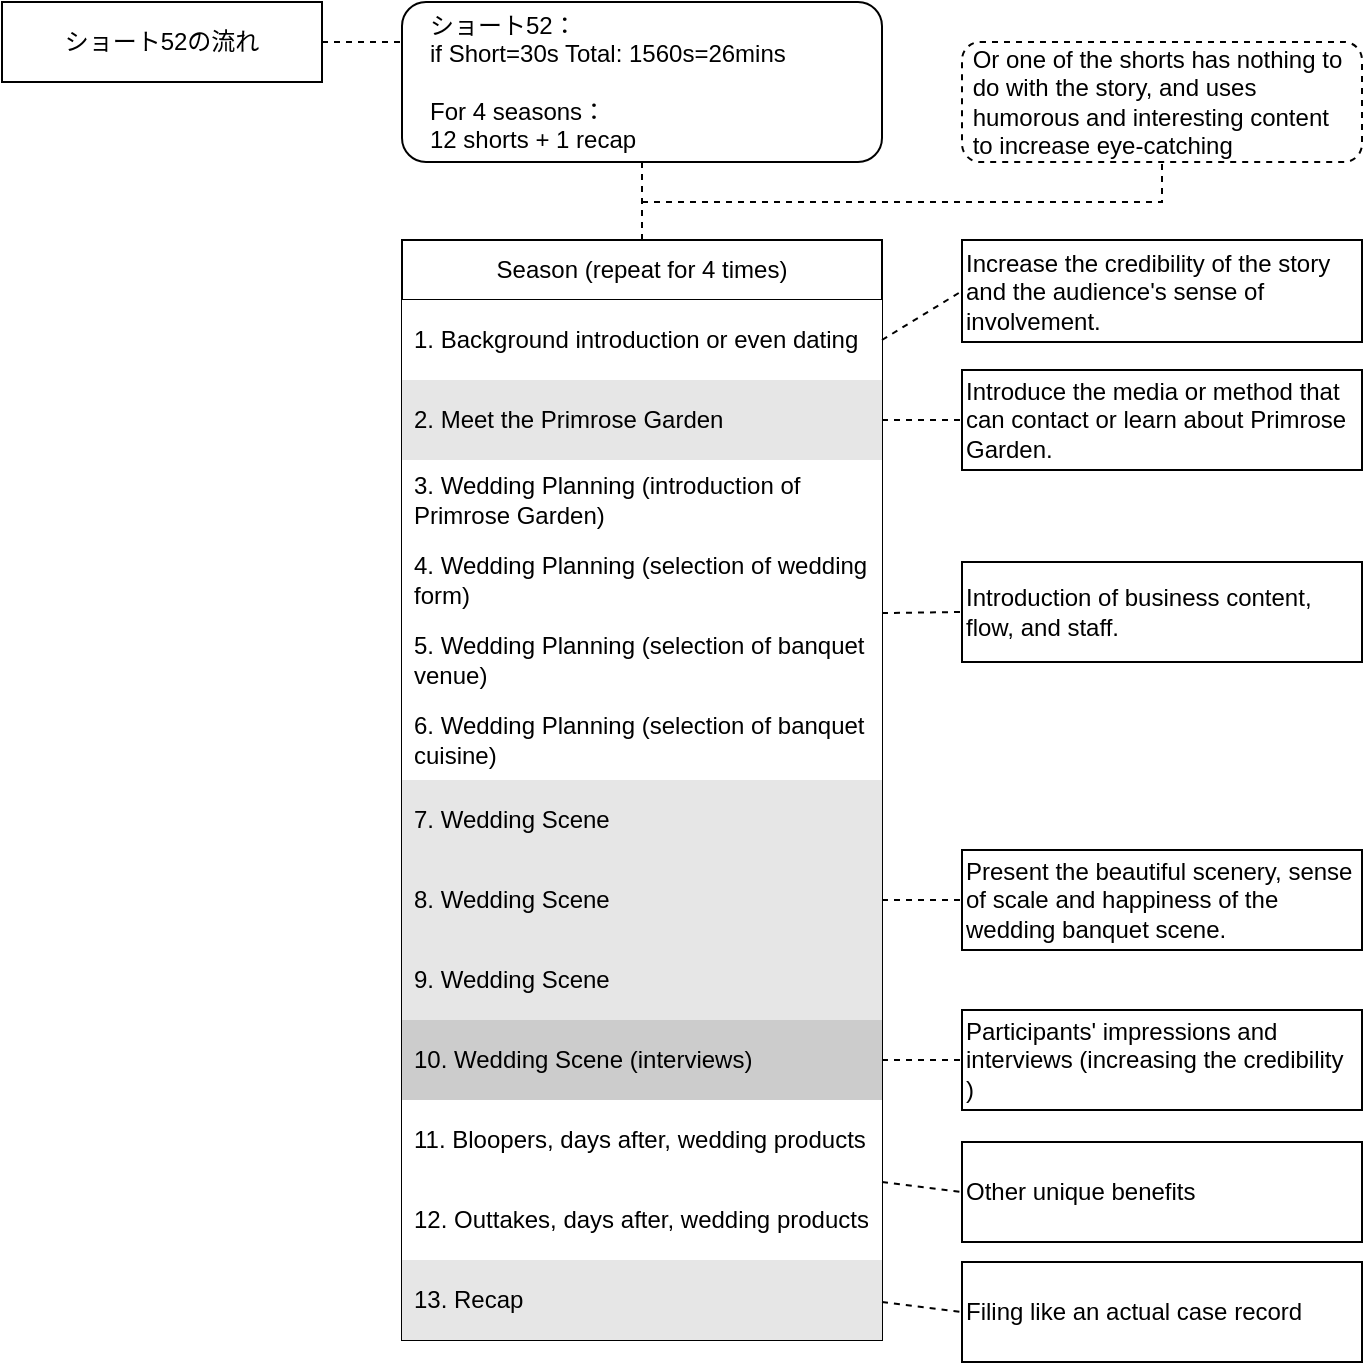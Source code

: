 <mxfile version="20.8.17" type="github">
  <diagram name="第 1 页" id="QphtTLHyzabLkcDR0NQY">
    <mxGraphModel dx="1030" dy="841" grid="1" gridSize="10" guides="1" tooltips="1" connect="1" arrows="1" fold="1" page="1" pageScale="1" pageWidth="1169" pageHeight="827" math="0" shadow="0">
      <root>
        <mxCell id="0" />
        <mxCell id="1" parent="0" />
        <mxCell id="XRTO34nemUw1Eli-27_c-1" value="ショート52の流れ" style="rounded=0;whiteSpace=wrap;html=1;" parent="1" vertex="1">
          <mxGeometry x="40" y="80" width="160" height="40" as="geometry" />
        </mxCell>
        <mxCell id="XRTO34nemUw1Eli-27_c-2" value="　ショート52：&lt;br&gt;　if Short=30s Total: 1560s=26mins&lt;br&gt;&lt;br&gt;　For 4 seasons：&lt;br&gt;　12 shorts + 1 recap" style="rounded=1;whiteSpace=wrap;html=1;align=left;" parent="1" vertex="1">
          <mxGeometry x="240" y="80" width="240" height="80" as="geometry" />
        </mxCell>
        <mxCell id="XRTO34nemUw1Eli-27_c-3" value="" style="endArrow=none;dashed=1;html=1;rounded=0;exitX=1;exitY=0.5;exitDx=0;exitDy=0;entryX=0;entryY=0.25;entryDx=0;entryDy=0;" parent="1" source="XRTO34nemUw1Eli-27_c-1" target="XRTO34nemUw1Eli-27_c-2" edge="1">
          <mxGeometry width="50" height="50" relative="1" as="geometry">
            <mxPoint x="430" y="370" as="sourcePoint" />
            <mxPoint x="480" y="320" as="targetPoint" />
            <Array as="points" />
          </mxGeometry>
        </mxCell>
        <mxCell id="XRTO34nemUw1Eli-27_c-5" value="Season (repeat for 4 times)" style="swimlane;fontStyle=0;childLayout=stackLayout;horizontal=1;startSize=30;horizontalStack=0;resizeParent=1;resizeParentMax=0;resizeLast=0;collapsible=1;marginBottom=0;whiteSpace=wrap;html=1;" parent="1" vertex="1">
          <mxGeometry x="240" y="199" width="240" height="550" as="geometry">
            <mxRectangle x="280" y="200" width="80" height="30" as="alternateBounds" />
          </mxGeometry>
        </mxCell>
        <mxCell id="XRTO34nemUw1Eli-27_c-6" value="1. Background introduction or even dating" style="text;strokeColor=none;fillColor=default;align=left;verticalAlign=middle;spacingLeft=4;spacingRight=4;overflow=hidden;points=[[0,0.5],[1,0.5]];portConstraint=eastwest;rotatable=0;whiteSpace=wrap;html=1;labelBorderColor=none;" parent="XRTO34nemUw1Eli-27_c-5" vertex="1">
          <mxGeometry y="30" width="240" height="40" as="geometry" />
        </mxCell>
        <mxCell id="XRTO34nemUw1Eli-27_c-17" value="2. Meet the Primrose Garden" style="text;strokeColor=none;fillColor=#E6E6E6;align=left;verticalAlign=middle;spacingLeft=4;spacingRight=4;overflow=hidden;points=[[0,0.5],[1,0.5]];portConstraint=eastwest;rotatable=0;whiteSpace=wrap;html=1;labelBorderColor=none;" parent="XRTO34nemUw1Eli-27_c-5" vertex="1">
          <mxGeometry y="70" width="240" height="40" as="geometry" />
        </mxCell>
        <mxCell id="XRTO34nemUw1Eli-27_c-7" value="3. Wedding Planning (introduction of Primrose Garden)" style="text;strokeColor=none;fillColor=default;align=left;verticalAlign=middle;spacingLeft=4;spacingRight=4;overflow=hidden;points=[[0,0.5],[1,0.5]];portConstraint=eastwest;rotatable=0;whiteSpace=wrap;html=1;labelBorderColor=none;" parent="XRTO34nemUw1Eli-27_c-5" vertex="1">
          <mxGeometry y="110" width="240" height="40" as="geometry" />
        </mxCell>
        <mxCell id="XRTO34nemUw1Eli-27_c-8" value="4. Wedding Planning (selection of wedding form)" style="text;strokeColor=none;fillColor=default;align=left;verticalAlign=middle;spacingLeft=4;spacingRight=4;overflow=hidden;points=[[0,0.5],[1,0.5]];portConstraint=eastwest;rotatable=0;whiteSpace=wrap;html=1;labelBorderColor=none;" parent="XRTO34nemUw1Eli-27_c-5" vertex="1">
          <mxGeometry y="150" width="240" height="40" as="geometry" />
        </mxCell>
        <mxCell id="XRTO34nemUw1Eli-27_c-22" value="5. Wedding Planning (selection of&amp;nbsp;banquet venue)" style="text;strokeColor=none;fillColor=default;align=left;verticalAlign=middle;spacingLeft=4;spacingRight=4;overflow=hidden;points=[[0,0.5],[1,0.5]];portConstraint=eastwest;rotatable=0;whiteSpace=wrap;html=1;labelBorderColor=none;" parent="XRTO34nemUw1Eli-27_c-5" vertex="1">
          <mxGeometry y="190" width="240" height="40" as="geometry" />
        </mxCell>
        <mxCell id="XRTO34nemUw1Eli-27_c-23" value="6. Wedding Planning (selection of&amp;nbsp;banquet cuisine)" style="text;strokeColor=none;fillColor=default;align=left;verticalAlign=middle;spacingLeft=4;spacingRight=4;overflow=hidden;points=[[0,0.5],[1,0.5]];portConstraint=eastwest;rotatable=0;whiteSpace=wrap;html=1;labelBorderColor=none;" parent="XRTO34nemUw1Eli-27_c-5" vertex="1">
          <mxGeometry y="230" width="240" height="40" as="geometry" />
        </mxCell>
        <mxCell id="XRTO34nemUw1Eli-27_c-24" value="7. Wedding Scene" style="text;strokeColor=none;fillColor=#E6E6E6;align=left;verticalAlign=middle;spacingLeft=4;spacingRight=4;overflow=hidden;points=[[0,0.5],[1,0.5]];portConstraint=eastwest;rotatable=0;whiteSpace=wrap;html=1;" parent="XRTO34nemUw1Eli-27_c-5" vertex="1">
          <mxGeometry y="270" width="240" height="40" as="geometry" />
        </mxCell>
        <mxCell id="XRTO34nemUw1Eli-27_c-25" value="8. Wedding Scene" style="text;strokeColor=none;fillColor=#E6E6E6;align=left;verticalAlign=middle;spacingLeft=4;spacingRight=4;overflow=hidden;points=[[0,0.5],[1,0.5]];portConstraint=eastwest;rotatable=0;whiteSpace=wrap;html=1;" parent="XRTO34nemUw1Eli-27_c-5" vertex="1">
          <mxGeometry y="310" width="240" height="40" as="geometry" />
        </mxCell>
        <mxCell id="XRTO34nemUw1Eli-27_c-26" value="9. Wedding Scene" style="text;strokeColor=none;fillColor=#E6E6E6;align=left;verticalAlign=middle;spacingLeft=4;spacingRight=4;overflow=hidden;points=[[0,0.5],[1,0.5]];portConstraint=eastwest;rotatable=0;whiteSpace=wrap;html=1;" parent="XRTO34nemUw1Eli-27_c-5" vertex="1">
          <mxGeometry y="350" width="240" height="40" as="geometry" />
        </mxCell>
        <mxCell id="XRTO34nemUw1Eli-27_c-27" value="10. Wedding Scene (interviews)" style="text;strokeColor=none;fillColor=#CCCCCC;align=left;verticalAlign=middle;spacingLeft=4;spacingRight=4;overflow=hidden;points=[[0,0.5],[1,0.5]];portConstraint=eastwest;rotatable=0;whiteSpace=wrap;html=1;" parent="XRTO34nemUw1Eli-27_c-5" vertex="1">
          <mxGeometry y="390" width="240" height="40" as="geometry" />
        </mxCell>
        <mxCell id="XRTO34nemUw1Eli-27_c-28" value="11.&amp;nbsp;Bloopers, days after, wedding products" style="text;strokeColor=none;fillColor=default;align=left;verticalAlign=middle;spacingLeft=4;spacingRight=4;overflow=hidden;points=[[0,0.5],[1,0.5]];portConstraint=eastwest;rotatable=0;whiteSpace=wrap;html=1;" parent="XRTO34nemUw1Eli-27_c-5" vertex="1">
          <mxGeometry y="430" width="240" height="40" as="geometry" />
        </mxCell>
        <mxCell id="XRTO34nemUw1Eli-27_c-11" value="12.&amp;nbsp;Outtakes, days after, wedding products" style="text;strokeColor=none;fillColor=default;align=left;verticalAlign=middle;spacingLeft=4;spacingRight=4;overflow=hidden;points=[[0,0.5],[1,0.5]];portConstraint=eastwest;rotatable=0;whiteSpace=wrap;html=1;" parent="XRTO34nemUw1Eli-27_c-5" vertex="1">
          <mxGeometry y="470" width="240" height="40" as="geometry" />
        </mxCell>
        <mxCell id="XRTO34nemUw1Eli-27_c-12" value="13. Recap" style="text;strokeColor=none;fillColor=#E6E6E6;align=left;verticalAlign=middle;spacingLeft=4;spacingRight=4;overflow=hidden;points=[[0,0.5],[1,0.5]];portConstraint=eastwest;rotatable=0;whiteSpace=wrap;html=1;" parent="XRTO34nemUw1Eli-27_c-5" vertex="1">
          <mxGeometry y="510" width="240" height="40" as="geometry" />
        </mxCell>
        <mxCell id="XRTO34nemUw1Eli-27_c-14" value="" style="endArrow=none;dashed=1;html=1;rounded=0;exitX=0.5;exitY=1;exitDx=0;exitDy=0;entryX=0.5;entryY=0;entryDx=0;entryDy=0;" parent="1" source="XRTO34nemUw1Eli-27_c-2" target="XRTO34nemUw1Eli-27_c-5" edge="1">
          <mxGeometry width="50" height="50" relative="1" as="geometry">
            <mxPoint x="-110" y="109" as="sourcePoint" />
            <mxPoint x="-30" y="109" as="targetPoint" />
            <Array as="points" />
          </mxGeometry>
        </mxCell>
        <mxCell id="XRTO34nemUw1Eli-27_c-18" value="Increase the credibility of the story and the audience&#39;s sense of involvement." style="rounded=0;whiteSpace=wrap;html=1;align=left;" parent="1" vertex="1">
          <mxGeometry x="520" y="199" width="200" height="51" as="geometry" />
        </mxCell>
        <mxCell id="XRTO34nemUw1Eli-27_c-19" value="Introduce the media or method that can contact or learn about Primrose Garden." style="rounded=0;whiteSpace=wrap;html=1;align=left;" parent="1" vertex="1">
          <mxGeometry x="520" y="264" width="200" height="50" as="geometry" />
        </mxCell>
        <mxCell id="XRTO34nemUw1Eli-27_c-20" value="" style="endArrow=none;dashed=1;html=1;rounded=0;exitX=1;exitY=0.5;exitDx=0;exitDy=0;entryX=0;entryY=0.5;entryDx=0;entryDy=0;" parent="1" source="XRTO34nemUw1Eli-27_c-6" target="XRTO34nemUw1Eli-27_c-18" edge="1">
          <mxGeometry width="50" height="50" relative="1" as="geometry">
            <mxPoint x="480" y="500" as="sourcePoint" />
            <mxPoint x="530" y="450" as="targetPoint" />
          </mxGeometry>
        </mxCell>
        <mxCell id="XRTO34nemUw1Eli-27_c-21" value="" style="endArrow=none;dashed=1;html=1;rounded=0;exitX=1;exitY=0.5;exitDx=0;exitDy=0;entryX=0;entryY=0.5;entryDx=0;entryDy=0;" parent="1" source="XRTO34nemUw1Eli-27_c-17" target="XRTO34nemUw1Eli-27_c-19" edge="1">
          <mxGeometry width="50" height="50" relative="1" as="geometry">
            <mxPoint x="480" y="500" as="sourcePoint" />
            <mxPoint x="530" y="450" as="targetPoint" />
          </mxGeometry>
        </mxCell>
        <mxCell id="XRTO34nemUw1Eli-27_c-30" value="Introduction of business content, flow, and staff." style="rounded=0;whiteSpace=wrap;html=1;align=left;" parent="1" vertex="1">
          <mxGeometry x="520" y="360" width="200" height="50" as="geometry" />
        </mxCell>
        <mxCell id="XRTO34nemUw1Eli-27_c-31" value="" style="endArrow=none;dashed=1;html=1;rounded=0;exitX=1;exitY=-0.087;exitDx=0;exitDy=0;exitPerimeter=0;entryX=0;entryY=0.5;entryDx=0;entryDy=0;" parent="1" source="XRTO34nemUw1Eli-27_c-22" target="XRTO34nemUw1Eli-27_c-30" edge="1">
          <mxGeometry width="50" height="50" relative="1" as="geometry">
            <mxPoint x="480" y="500" as="sourcePoint" />
            <mxPoint x="530" y="450" as="targetPoint" />
          </mxGeometry>
        </mxCell>
        <mxCell id="XRTO34nemUw1Eli-27_c-32" value="Participants&#39; impressions and interviews (increasing the credibility&lt;br&gt;)" style="rounded=0;whiteSpace=wrap;html=1;align=left;" parent="1" vertex="1">
          <mxGeometry x="520" y="584" width="200" height="50" as="geometry" />
        </mxCell>
        <mxCell id="XRTO34nemUw1Eli-27_c-33" value="Present the beautiful scenery, sense of scale and happiness of the wedding banquet scene." style="rounded=0;whiteSpace=wrap;html=1;align=left;" parent="1" vertex="1">
          <mxGeometry x="520" y="504" width="200" height="50" as="geometry" />
        </mxCell>
        <mxCell id="XRTO34nemUw1Eli-27_c-34" value="" style="endArrow=none;dashed=1;html=1;rounded=0;exitX=1;exitY=0.5;exitDx=0;exitDy=0;entryX=0;entryY=0.5;entryDx=0;entryDy=0;" parent="1" source="XRTO34nemUw1Eli-27_c-25" target="XRTO34nemUw1Eli-27_c-33" edge="1">
          <mxGeometry width="50" height="50" relative="1" as="geometry">
            <mxPoint x="480" y="470" as="sourcePoint" />
            <mxPoint x="530" y="420" as="targetPoint" />
          </mxGeometry>
        </mxCell>
        <mxCell id="XRTO34nemUw1Eli-27_c-35" value="Other unique benefits" style="rounded=0;whiteSpace=wrap;html=1;align=left;" parent="1" vertex="1">
          <mxGeometry x="520" y="650" width="200" height="50" as="geometry" />
        </mxCell>
        <mxCell id="XRTO34nemUw1Eli-27_c-36" value="" style="endArrow=none;dashed=1;html=1;rounded=0;exitX=1;exitY=0.5;exitDx=0;exitDy=0;entryX=0;entryY=0.5;entryDx=0;entryDy=0;" parent="1" source="XRTO34nemUw1Eli-27_c-27" target="XRTO34nemUw1Eli-27_c-32" edge="1">
          <mxGeometry width="50" height="50" relative="1" as="geometry">
            <mxPoint x="480" y="480" as="sourcePoint" />
            <mxPoint x="530" y="430" as="targetPoint" />
          </mxGeometry>
        </mxCell>
        <mxCell id="XRTO34nemUw1Eli-27_c-37" value="" style="endArrow=none;dashed=1;html=1;rounded=0;entryX=0;entryY=0.5;entryDx=0;entryDy=0;" parent="1" target="XRTO34nemUw1Eli-27_c-35" edge="1">
          <mxGeometry width="50" height="50" relative="1" as="geometry">
            <mxPoint x="480" y="670" as="sourcePoint" />
            <mxPoint x="530" y="430" as="targetPoint" />
          </mxGeometry>
        </mxCell>
        <mxCell id="XRTO34nemUw1Eli-27_c-38" value="Filing like an actual case record" style="rounded=0;whiteSpace=wrap;html=1;align=left;" parent="1" vertex="1">
          <mxGeometry x="520" y="710" width="200" height="50" as="geometry" />
        </mxCell>
        <mxCell id="XRTO34nemUw1Eli-27_c-39" value="" style="endArrow=none;dashed=1;html=1;rounded=0;entryX=0;entryY=0.5;entryDx=0;entryDy=0;" parent="1" target="XRTO34nemUw1Eli-27_c-38" edge="1">
          <mxGeometry width="50" height="50" relative="1" as="geometry">
            <mxPoint x="480" y="730" as="sourcePoint" />
            <mxPoint x="530" y="430" as="targetPoint" />
          </mxGeometry>
        </mxCell>
        <mxCell id="XRTO34nemUw1Eli-27_c-40" value="&amp;nbsp;Or one of the shorts has nothing to&amp;nbsp; &amp;nbsp;do with the story, and uses&amp;nbsp; &amp;nbsp;humorous and interesting content&amp;nbsp; &amp;nbsp;to increase eye-catching" style="rounded=1;whiteSpace=wrap;html=1;labelBorderColor=none;strokeColor=default;fillColor=default;dashed=1;align=left;" parent="1" vertex="1">
          <mxGeometry x="520" y="100" width="200" height="60" as="geometry" />
        </mxCell>
        <mxCell id="XRTO34nemUw1Eli-27_c-41" value="" style="endArrow=none;dashed=1;html=1;rounded=0;entryX=0.5;entryY=1;entryDx=0;entryDy=0;" parent="1" target="XRTO34nemUw1Eli-27_c-40" edge="1">
          <mxGeometry width="50" height="50" relative="1" as="geometry">
            <mxPoint x="360" y="180" as="sourcePoint" />
            <mxPoint x="470" y="390" as="targetPoint" />
            <Array as="points">
              <mxPoint x="620" y="180" />
            </Array>
          </mxGeometry>
        </mxCell>
      </root>
    </mxGraphModel>
  </diagram>
</mxfile>
